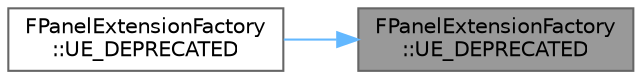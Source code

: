 digraph "FPanelExtensionFactory::UE_DEPRECATED"
{
 // INTERACTIVE_SVG=YES
 // LATEX_PDF_SIZE
  bgcolor="transparent";
  edge [fontname=Helvetica,fontsize=10,labelfontname=Helvetica,labelfontsize=10];
  node [fontname=Helvetica,fontsize=10,shape=box,height=0.2,width=0.4];
  rankdir="RL";
  Node1 [id="Node000001",label="FPanelExtensionFactory\l::UE_DEPRECATED",height=0.2,width=0.4,color="gray40", fillcolor="grey60", style="filled", fontcolor="black",tooltip=" "];
  Node1 -> Node2 [id="edge1_Node000001_Node000002",dir="back",color="steelblue1",style="solid",tooltip=" "];
  Node2 [id="Node000002",label="FPanelExtensionFactory\l::UE_DEPRECATED",height=0.2,width=0.4,color="grey40", fillcolor="white", style="filled",URL="$d0/d20/structFPanelExtensionFactory.html#ad6af091decdef80f326167697cbf1f91",tooltip=" "];
}
